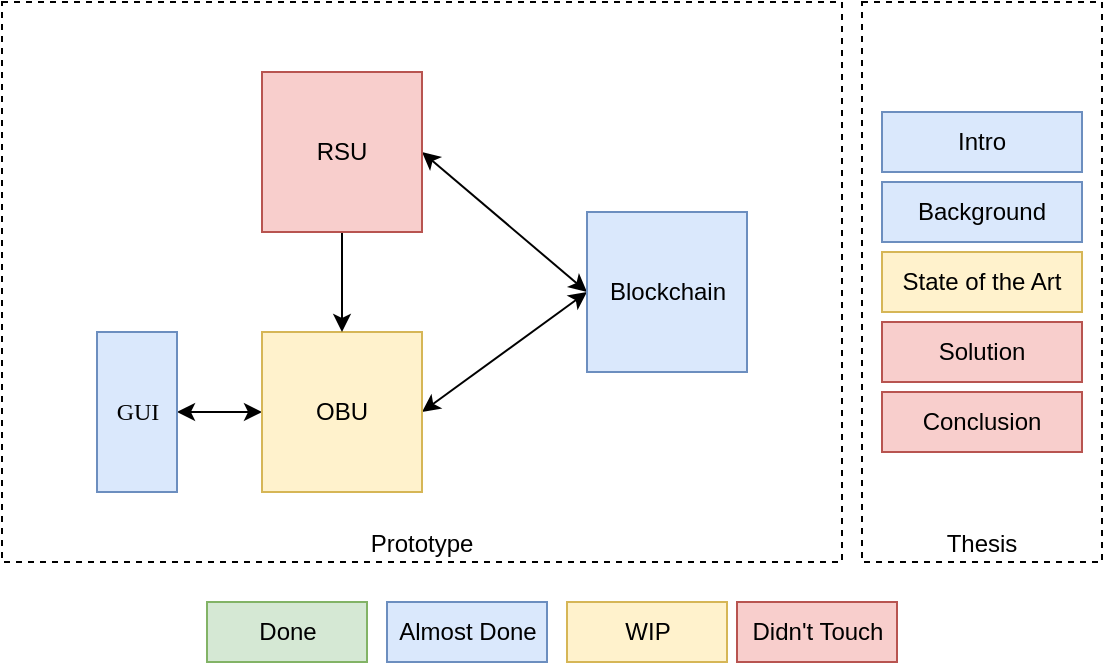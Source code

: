 <mxfile version="10.7.5" type="device"><diagram id="EUXmJqUykMpKgYCNYymJ" name="Page-1"><mxGraphModel dx="1154" dy="752" grid="1" gridSize="10" guides="1" tooltips="1" connect="1" arrows="1" fold="1" page="1" pageScale="1" pageWidth="850" pageHeight="1100" math="0" shadow="0"><root><mxCell id="0"/><mxCell id="1" parent="0"/><mxCell id="HMiOYNc8TiYIhelmUvU7-15" value="Done" style="rounded=0;whiteSpace=wrap;html=1;fillColor=#d5e8d4;strokeColor=#82b366;" parent="1" vertex="1"><mxGeometry x="262.5" y="380" width="80" height="30" as="geometry"/></mxCell><mxCell id="HMiOYNc8TiYIhelmUvU7-16" value="Almost Done" style="rounded=0;whiteSpace=wrap;html=1;fillColor=#dae8fc;strokeColor=#6c8ebf;" parent="1" vertex="1"><mxGeometry x="352.5" y="380" width="80" height="30" as="geometry"/></mxCell><mxCell id="HMiOYNc8TiYIhelmUvU7-17" value="WIP" style="rounded=0;whiteSpace=wrap;html=1;fillColor=#fff2cc;strokeColor=#d6b656;" parent="1" vertex="1"><mxGeometry x="442.5" y="380" width="80" height="30" as="geometry"/></mxCell><mxCell id="HMiOYNc8TiYIhelmUvU7-18" value="Didn't Touch" style="rounded=0;whiteSpace=wrap;html=1;fillColor=#f8cecc;strokeColor=#b85450;" parent="1" vertex="1"><mxGeometry x="527.5" y="380" width="80" height="30" as="geometry"/></mxCell><mxCell id="HMiOYNc8TiYIhelmUvU7-8" value="Prototype" style="rounded=0;whiteSpace=wrap;html=1;dashed=1;verticalAlign=bottom;" parent="1" vertex="1"><mxGeometry x="160" y="80" width="420" height="280" as="geometry"/></mxCell><mxCell id="HMiOYNc8TiYIhelmUvU7-21" style="edgeStyle=orthogonalEdgeStyle;rounded=0;orthogonalLoop=1;jettySize=auto;html=1;exitX=1;exitY=0.5;exitDx=0;exitDy=0;entryX=0;entryY=0.5;entryDx=0;entryDy=0;startArrow=classic;startFill=1;" parent="1" source="HMiOYNc8TiYIhelmUvU7-3" target="HMiOYNc8TiYIhelmUvU7-4" edge="1"><mxGeometry relative="1" as="geometry"><mxPoint x="270.5" y="285" as="sourcePoint"/></mxGeometry></mxCell><mxCell id="HMiOYNc8TiYIhelmUvU7-3" value="&lt;font face=&quot;Lucida Console&quot;&gt;GUI&lt;/font&gt;" style="rounded=0;whiteSpace=wrap;html=1;fillColor=#dae8fc;strokeColor=#6c8ebf;" parent="1" vertex="1"><mxGeometry x="207.5" y="245" width="40" height="80" as="geometry"/></mxCell><mxCell id="HMiOYNc8TiYIhelmUvU7-22" style="rounded=0;orthogonalLoop=1;jettySize=auto;html=1;exitX=1;exitY=0.5;exitDx=0;exitDy=0;entryX=0;entryY=0.5;entryDx=0;entryDy=0;startArrow=classic;startFill=1;" parent="1" source="HMiOYNc8TiYIhelmUvU7-4" target="HMiOYNc8TiYIhelmUvU7-6" edge="1"><mxGeometry relative="1" as="geometry"/></mxCell><mxCell id="HMiOYNc8TiYIhelmUvU7-4" value="OBU" style="rounded=0;whiteSpace=wrap;html=1;fillColor=#fff2cc;strokeColor=#d6b656;" parent="1" vertex="1"><mxGeometry x="290" y="245" width="80" height="80" as="geometry"/></mxCell><mxCell id="HMiOYNc8TiYIhelmUvU7-23" style="edgeStyle=none;rounded=0;orthogonalLoop=1;jettySize=auto;html=1;exitX=1;exitY=0.5;exitDx=0;exitDy=0;entryX=0;entryY=0.5;entryDx=0;entryDy=0;startArrow=classic;startFill=1;" parent="1" source="HMiOYNc8TiYIhelmUvU7-5" target="HMiOYNc8TiYIhelmUvU7-6" edge="1"><mxGeometry relative="1" as="geometry"/></mxCell><mxCell id="HMiOYNc8TiYIhelmUvU7-24" style="edgeStyle=none;rounded=0;orthogonalLoop=1;jettySize=auto;html=1;exitX=0.5;exitY=1;exitDx=0;exitDy=0;entryX=0.5;entryY=0;entryDx=0;entryDy=0;startArrow=none;startFill=0;" parent="1" source="HMiOYNc8TiYIhelmUvU7-5" target="HMiOYNc8TiYIhelmUvU7-4" edge="1"><mxGeometry relative="1" as="geometry"/></mxCell><mxCell id="HMiOYNc8TiYIhelmUvU7-5" value="RSU" style="rounded=0;whiteSpace=wrap;html=1;fillColor=#f8cecc;strokeColor=#b85450;" parent="1" vertex="1"><mxGeometry x="290" y="115" width="80" height="80" as="geometry"/></mxCell><mxCell id="HMiOYNc8TiYIhelmUvU7-6" value="Blockchain" style="rounded=0;whiteSpace=wrap;html=1;fillColor=#dae8fc;strokeColor=#6c8ebf;" parent="1" vertex="1"><mxGeometry x="452.5" y="185" width="80" height="80" as="geometry"/></mxCell><mxCell id="HMiOYNc8TiYIhelmUvU7-7" value="Thesis " style="rounded=0;whiteSpace=wrap;html=1;dashed=1;verticalAlign=bottom;" parent="1" vertex="1"><mxGeometry x="590" y="80" width="120" height="280" as="geometry"/></mxCell><mxCell id="HMiOYNc8TiYIhelmUvU7-9" value="Intro" style="rounded=0;whiteSpace=wrap;html=1;fillColor=#dae8fc;strokeColor=#6c8ebf;" parent="1" vertex="1"><mxGeometry x="600" y="135" width="100" height="30" as="geometry"/></mxCell><mxCell id="HMiOYNc8TiYIhelmUvU7-11" value="Background" style="rounded=0;whiteSpace=wrap;html=1;fillColor=#dae8fc;strokeColor=#6c8ebf;" parent="1" vertex="1"><mxGeometry x="600" y="170" width="100" height="30" as="geometry"/></mxCell><mxCell id="HMiOYNc8TiYIhelmUvU7-12" value="State of the Art" style="rounded=0;whiteSpace=wrap;html=1;fillColor=#fff2cc;strokeColor=#d6b656;" parent="1" vertex="1"><mxGeometry x="600" y="205" width="100" height="30" as="geometry"/></mxCell><mxCell id="HMiOYNc8TiYIhelmUvU7-13" value="Solution" style="rounded=0;whiteSpace=wrap;html=1;fillColor=#f8cecc;strokeColor=#b85450;" parent="1" vertex="1"><mxGeometry x="600" y="240" width="100" height="30" as="geometry"/></mxCell><mxCell id="HMiOYNc8TiYIhelmUvU7-14" value="&lt;div&gt;Conclusion&lt;/div&gt;" style="rounded=0;whiteSpace=wrap;html=1;fillColor=#f8cecc;strokeColor=#b85450;" parent="1" vertex="1"><mxGeometry x="600" y="275" width="100" height="30" as="geometry"/></mxCell></root></mxGraphModel></diagram></mxfile>